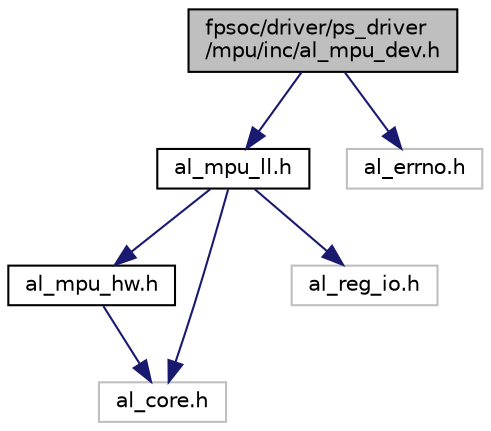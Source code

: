 digraph "fpsoc/driver/ps_driver/mpu/inc/al_mpu_dev.h"
{
  edge [fontname="Helvetica",fontsize="10",labelfontname="Helvetica",labelfontsize="10"];
  node [fontname="Helvetica",fontsize="10",shape=record];
  Node0 [label="fpsoc/driver/ps_driver\l/mpu/inc/al_mpu_dev.h",height=0.2,width=0.4,color="black", fillcolor="grey75", style="filled", fontcolor="black"];
  Node0 -> Node1 [color="midnightblue",fontsize="10",style="solid",fontname="Helvetica"];
  Node1 [label="al_mpu_ll.h",height=0.2,width=0.4,color="black", fillcolor="white", style="filled",URL="$al__mpu__ll_8h.html"];
  Node1 -> Node2 [color="midnightblue",fontsize="10",style="solid",fontname="Helvetica"];
  Node2 [label="al_mpu_hw.h",height=0.2,width=0.4,color="black", fillcolor="white", style="filled",URL="$al__mpu__hw_8h.html"];
  Node2 -> Node3 [color="midnightblue",fontsize="10",style="solid",fontname="Helvetica"];
  Node3 [label="al_core.h",height=0.2,width=0.4,color="grey75", fillcolor="white", style="filled"];
  Node1 -> Node4 [color="midnightblue",fontsize="10",style="solid",fontname="Helvetica"];
  Node4 [label="al_reg_io.h",height=0.2,width=0.4,color="grey75", fillcolor="white", style="filled"];
  Node1 -> Node3 [color="midnightblue",fontsize="10",style="solid",fontname="Helvetica"];
  Node0 -> Node5 [color="midnightblue",fontsize="10",style="solid",fontname="Helvetica"];
  Node5 [label="al_errno.h",height=0.2,width=0.4,color="grey75", fillcolor="white", style="filled"];
}
